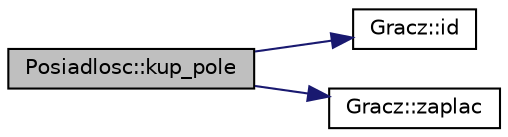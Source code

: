 digraph "Posiadlosc::kup_pole"
{
 // LATEX_PDF_SIZE
  edge [fontname="Helvetica",fontsize="10",labelfontname="Helvetica",labelfontsize="10"];
  node [fontname="Helvetica",fontsize="10",shape=record];
  rankdir="LR";
  Node1 [label="Posiadlosc::kup_pole",height=0.2,width=0.4,color="black", fillcolor="grey75", style="filled", fontcolor="black",tooltip=" "];
  Node1 -> Node2 [color="midnightblue",fontsize="10",style="solid"];
  Node2 [label="Gracz::id",height=0.2,width=0.4,color="black", fillcolor="white", style="filled",URL="$class_gracz.html#a858548ee9ace1ac7acc8a744a34420f8",tooltip=" "];
  Node1 -> Node3 [color="midnightblue",fontsize="10",style="solid"];
  Node3 [label="Gracz::zaplac",height=0.2,width=0.4,color="black", fillcolor="white", style="filled",URL="$class_gracz.html#a18b1e1c55fe64c923060f8d627884002",tooltip=" "];
}
